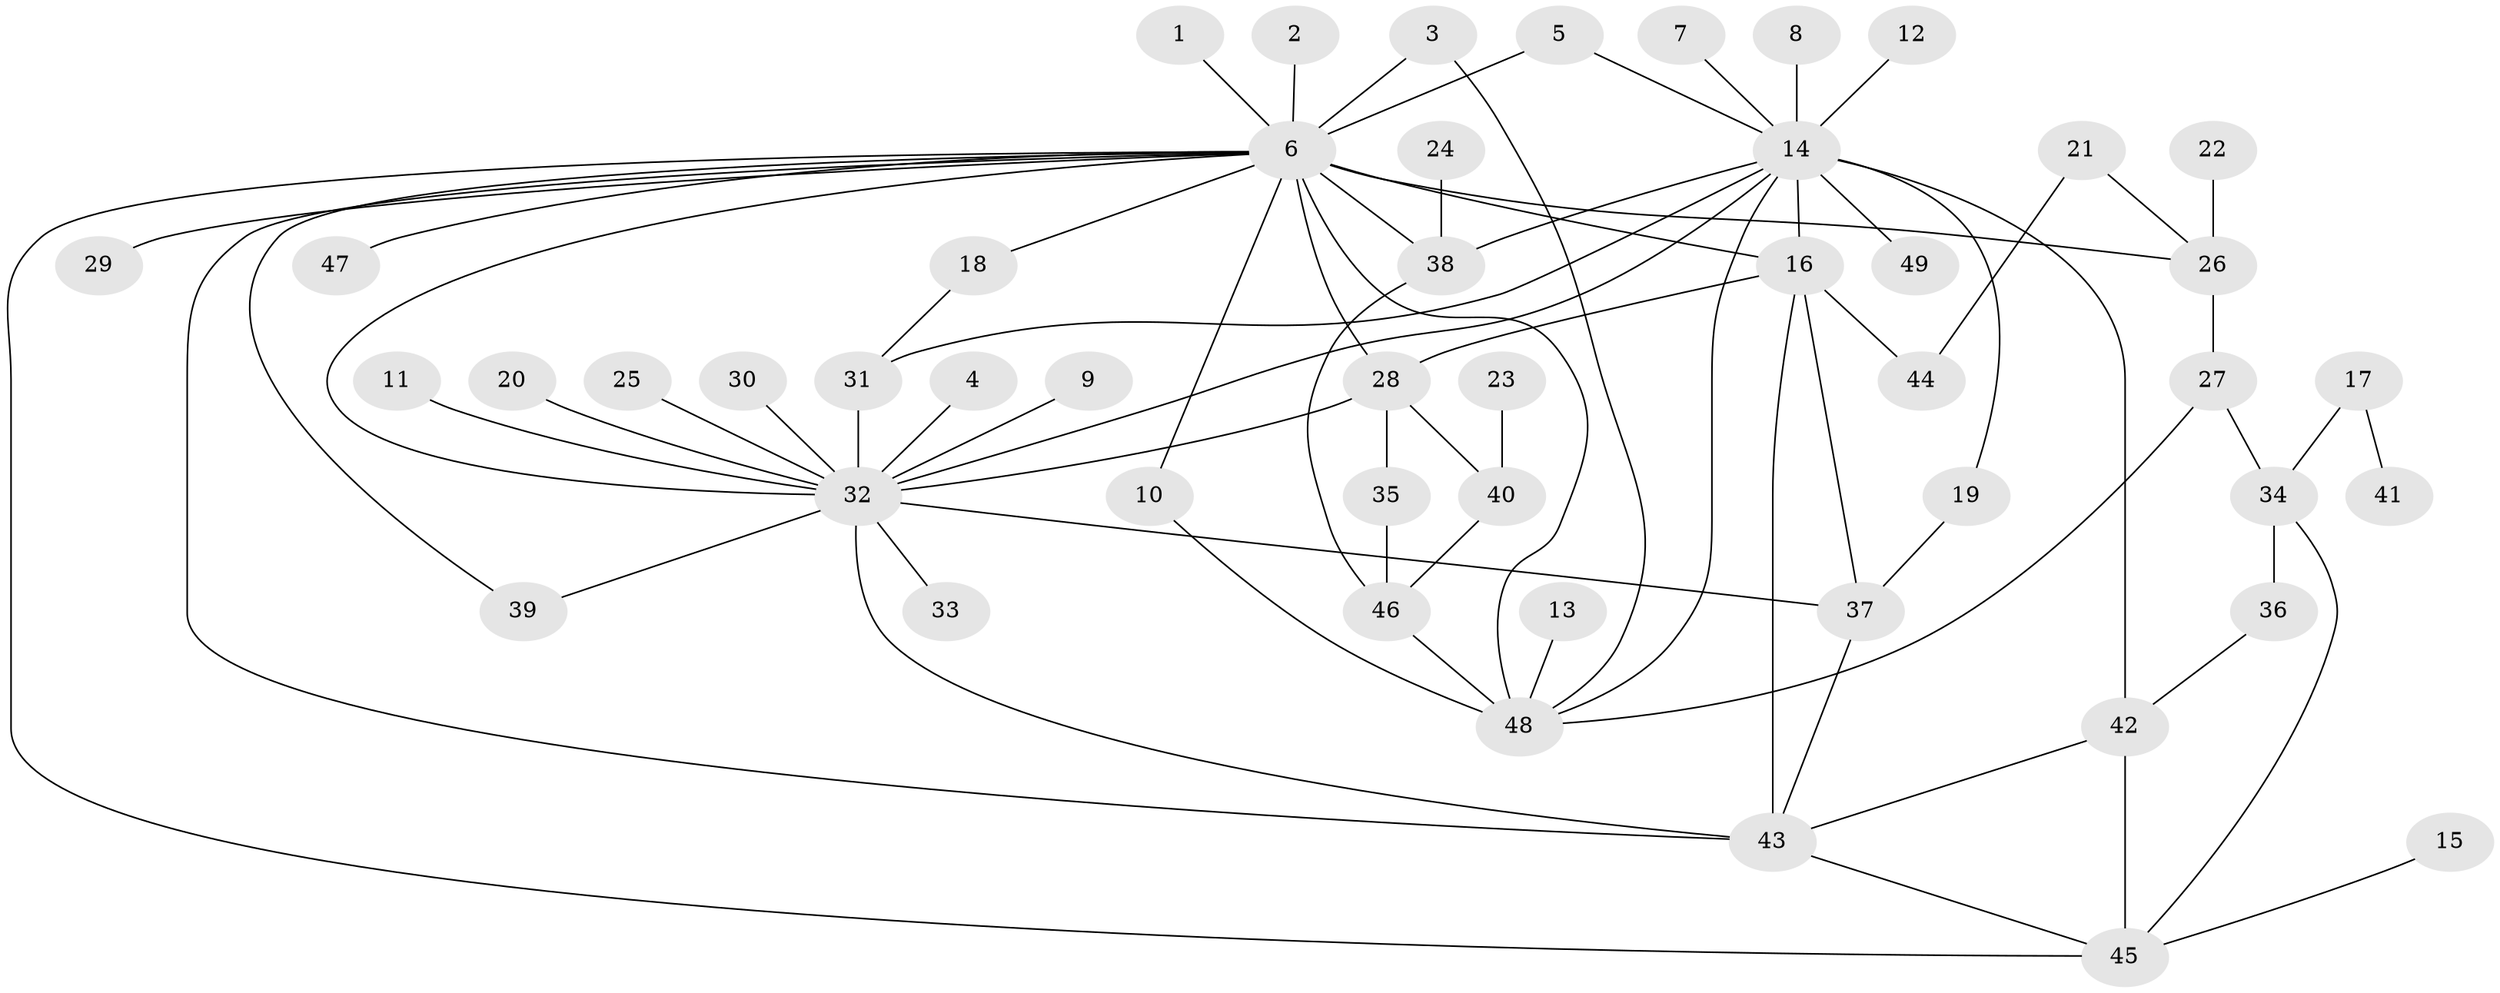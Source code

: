 // original degree distribution, {4: 0.07291666666666667, 24: 0.010416666666666666, 3: 0.125, 8: 0.010416666666666666, 19: 0.010416666666666666, 1: 0.5104166666666666, 6: 0.041666666666666664, 16: 0.010416666666666666, 7: 0.010416666666666666, 5: 0.010416666666666666, 2: 0.17708333333333334, 10: 0.010416666666666666}
// Generated by graph-tools (version 1.1) at 2025/01/03/09/25 03:01:54]
// undirected, 49 vertices, 74 edges
graph export_dot {
graph [start="1"]
  node [color=gray90,style=filled];
  1;
  2;
  3;
  4;
  5;
  6;
  7;
  8;
  9;
  10;
  11;
  12;
  13;
  14;
  15;
  16;
  17;
  18;
  19;
  20;
  21;
  22;
  23;
  24;
  25;
  26;
  27;
  28;
  29;
  30;
  31;
  32;
  33;
  34;
  35;
  36;
  37;
  38;
  39;
  40;
  41;
  42;
  43;
  44;
  45;
  46;
  47;
  48;
  49;
  1 -- 6 [weight=1.0];
  2 -- 6 [weight=1.0];
  3 -- 6 [weight=1.0];
  3 -- 48 [weight=1.0];
  4 -- 32 [weight=1.0];
  5 -- 6 [weight=1.0];
  5 -- 14 [weight=1.0];
  6 -- 10 [weight=1.0];
  6 -- 16 [weight=3.0];
  6 -- 18 [weight=1.0];
  6 -- 26 [weight=1.0];
  6 -- 28 [weight=1.0];
  6 -- 29 [weight=1.0];
  6 -- 32 [weight=2.0];
  6 -- 38 [weight=1.0];
  6 -- 39 [weight=1.0];
  6 -- 43 [weight=1.0];
  6 -- 45 [weight=1.0];
  6 -- 47 [weight=1.0];
  6 -- 48 [weight=2.0];
  7 -- 14 [weight=1.0];
  8 -- 14 [weight=1.0];
  9 -- 32 [weight=1.0];
  10 -- 48 [weight=1.0];
  11 -- 32 [weight=1.0];
  12 -- 14 [weight=1.0];
  13 -- 48 [weight=1.0];
  14 -- 16 [weight=1.0];
  14 -- 19 [weight=1.0];
  14 -- 31 [weight=1.0];
  14 -- 32 [weight=1.0];
  14 -- 38 [weight=1.0];
  14 -- 42 [weight=2.0];
  14 -- 48 [weight=1.0];
  14 -- 49 [weight=1.0];
  15 -- 45 [weight=1.0];
  16 -- 28 [weight=1.0];
  16 -- 37 [weight=1.0];
  16 -- 43 [weight=1.0];
  16 -- 44 [weight=1.0];
  17 -- 34 [weight=1.0];
  17 -- 41 [weight=1.0];
  18 -- 31 [weight=1.0];
  19 -- 37 [weight=1.0];
  20 -- 32 [weight=1.0];
  21 -- 26 [weight=1.0];
  21 -- 44 [weight=1.0];
  22 -- 26 [weight=1.0];
  23 -- 40 [weight=1.0];
  24 -- 38 [weight=1.0];
  25 -- 32 [weight=1.0];
  26 -- 27 [weight=1.0];
  27 -- 34 [weight=1.0];
  27 -- 48 [weight=1.0];
  28 -- 32 [weight=1.0];
  28 -- 35 [weight=1.0];
  28 -- 40 [weight=1.0];
  30 -- 32 [weight=1.0];
  31 -- 32 [weight=1.0];
  32 -- 33 [weight=1.0];
  32 -- 37 [weight=1.0];
  32 -- 39 [weight=1.0];
  32 -- 43 [weight=2.0];
  34 -- 36 [weight=1.0];
  34 -- 45 [weight=1.0];
  35 -- 46 [weight=1.0];
  36 -- 42 [weight=1.0];
  37 -- 43 [weight=1.0];
  38 -- 46 [weight=1.0];
  40 -- 46 [weight=1.0];
  42 -- 43 [weight=1.0];
  42 -- 45 [weight=1.0];
  43 -- 45 [weight=1.0];
  46 -- 48 [weight=1.0];
}
